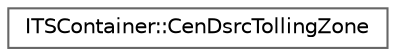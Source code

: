 digraph "类继承关系图"
{
 // INTERACTIVE_SVG=YES
 // LATEX_PDF_SIZE
  bgcolor="transparent";
  edge [fontname=Helvetica,fontsize=10,labelfontname=Helvetica,labelfontsize=10];
  node [fontname=Helvetica,fontsize=10,shape=box,height=0.2,width=0.4];
  rankdir="LR";
  Node0 [id="Node000000",label="ITSContainer::CenDsrcTollingZone",height=0.2,width=0.4,color="grey40", fillcolor="white", style="filled",URL="$d9/dd6/structITSContainer_1_1CenDsrcTollingZone.html",tooltip=" "];
}
